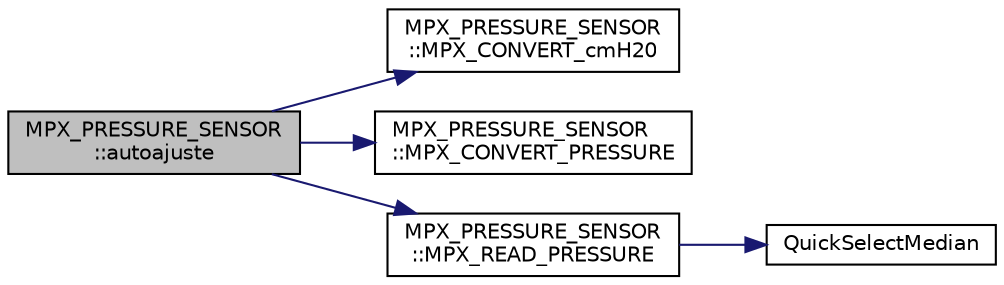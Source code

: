 digraph "MPX_PRESSURE_SENSOR::autoajuste"
{
 // INTERACTIVE_SVG=YES
 // LATEX_PDF_SIZE
  edge [fontname="Helvetica",fontsize="10",labelfontname="Helvetica",labelfontsize="10"];
  node [fontname="Helvetica",fontsize="10",shape=record];
  rankdir="LR";
  Node1 [label="MPX_PRESSURE_SENSOR\l::autoajuste",height=0.2,width=0.4,color="black", fillcolor="grey75", style="filled", fontcolor="black",tooltip="Función de autoajuste para sensor de presion MPX."];
  Node1 -> Node2 [color="midnightblue",fontsize="10",style="solid",fontname="Helvetica"];
  Node2 [label="MPX_PRESSURE_SENSOR\l::MPX_CONVERT_cmH20",height=0.2,width=0.4,color="black", fillcolor="white", style="filled",URL="$class_m_p_x___p_r_e_s_s_u_r_e___s_e_n_s_o_r.html#afb3ab90f770b5538000092109dd611d0",tooltip="Realiza conversion del valor de presión en KPa a cmH20."];
  Node1 -> Node3 [color="midnightblue",fontsize="10",style="solid",fontname="Helvetica"];
  Node3 [label="MPX_PRESSURE_SENSOR\l::MPX_CONVERT_PRESSURE",height=0.2,width=0.4,color="black", fillcolor="white", style="filled",URL="$class_m_p_x___p_r_e_s_s_u_r_e___s_e_n_s_o_r.html#a9150be89dadb24b20e1920bcd6df98e1",tooltip="Realiza conversion a KPa desde la tension leida previemente."];
  Node1 -> Node4 [color="midnightblue",fontsize="10",style="solid",fontname="Helvetica"];
  Node4 [label="MPX_PRESSURE_SENSOR\l::MPX_READ_PRESSURE",height=0.2,width=0.4,color="black", fillcolor="white", style="filled",URL="$class_m_p_x___p_r_e_s_s_u_r_e___s_e_n_s_o_r.html#ae88d21e15184217dfbe206e667c3bb04",tooltip="Realiza la lectura de presión analogica."];
  Node4 -> Node5 [color="midnightblue",fontsize="10",style="solid",fontname="Helvetica"];
  Node5 [label="QuickSelectMedian",height=0.2,width=0.4,color="black", fillcolor="white", style="filled",URL="$calc_8cpp.html#ab669cf6818ac3cfabbb47c9d0a2dc2e9",tooltip="filtro de media movil."];
}
